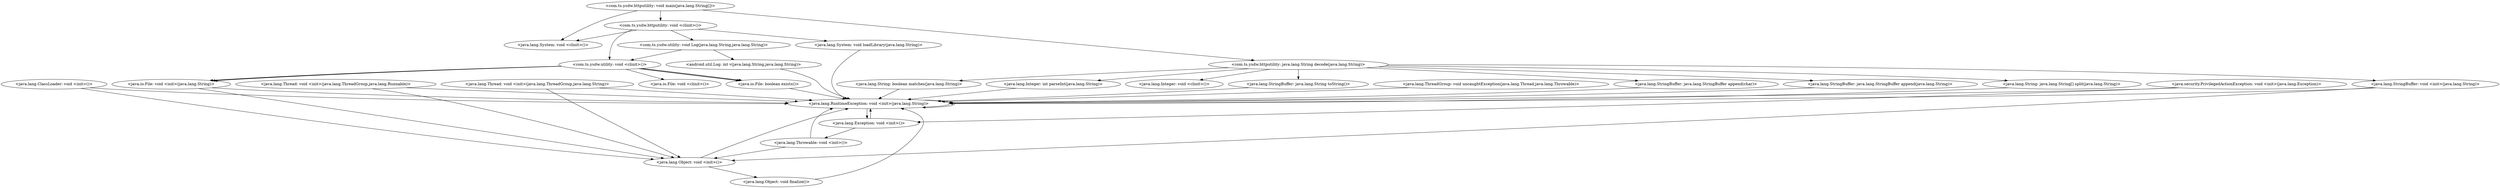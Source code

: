 digraph CallGraph {
"<com.ts.ysdw.httputility: void main(java.lang.String[])>" -> "<com.ts.ysdw.httputility: void <clinit>()>";
"<com.ts.ysdw.httputility: void main(java.lang.String[])>" -> "<com.ts.ysdw.httputility: java.lang.String decode(java.lang.String)>";
"<com.ts.ysdw.httputility: void main(java.lang.String[])>" -> "<java.lang.System: void <clinit>()>";
"<com.ts.ysdw.httputility: void <clinit>()>" -> "<java.lang.System: void <clinit>()>";
"<com.ts.ysdw.httputility: void <clinit>()>" -> "<com.ts.ysdw.utility: void Log(java.lang.String,java.lang.String)>";
"<com.ts.ysdw.httputility: void <clinit>()>" -> "<java.lang.System: void loadLibrary(java.lang.String)>";
"<com.ts.ysdw.httputility: void <clinit>()>" -> "<com.ts.ysdw.utility: void <clinit>()>";
"<java.lang.ThreadGroup: void uncaughtException(java.lang.Thread,java.lang.Throwable)>" -> "<java.lang.RuntimeException: void <init>(java.lang.String)>";
"<java.lang.ClassLoader: void <init>()>" -> "<java.lang.Object: void <init>()>";
"<java.lang.ClassLoader: void <init>()>" -> "<java.lang.RuntimeException: void <init>(java.lang.String)>";
"<java.security.PrivilegedActionException: void <init>(java.lang.Exception)>" -> "<java.lang.Exception: void <init>()>";
"<java.security.PrivilegedActionException: void <init>(java.lang.Exception)>" -> "<java.lang.RuntimeException: void <init>(java.lang.String)>";
"<java.lang.Thread: void <init>(java.lang.ThreadGroup,java.lang.Runnable)>" -> "<java.lang.Object: void <init>()>";
"<java.lang.Thread: void <init>(java.lang.ThreadGroup,java.lang.Runnable)>" -> "<java.lang.RuntimeException: void <init>(java.lang.String)>";
"<java.lang.Thread: void <init>(java.lang.ThreadGroup,java.lang.String)>" -> "<java.lang.Object: void <init>()>";
"<java.lang.Thread: void <init>(java.lang.ThreadGroup,java.lang.String)>" -> "<java.lang.RuntimeException: void <init>(java.lang.String)>";
"<com.ts.ysdw.httputility: java.lang.String decode(java.lang.String)>" -> "<java.lang.Integer: void <clinit>()>";
"<com.ts.ysdw.httputility: java.lang.String decode(java.lang.String)>" -> "<java.lang.Integer: int parseInt(java.lang.String)>";
"<com.ts.ysdw.httputility: java.lang.String decode(java.lang.String)>" -> "<java.lang.StringBuffer: void <init>(java.lang.String)>";
"<com.ts.ysdw.utility: void Log(java.lang.String,java.lang.String)>" -> "<com.ts.ysdw.utility: void <clinit>()>";
"<com.ts.ysdw.utility: void Log(java.lang.String,java.lang.String)>" -> "<android.util.Log: int v(java.lang.String,java.lang.String)>";
"<java.lang.System: void loadLibrary(java.lang.String)>" -> "<java.lang.RuntimeException: void <init>(java.lang.String)>";
"<com.ts.ysdw.utility: void <clinit>()>" -> "<java.io.File: void <clinit>()>";
"<com.ts.ysdw.utility: void <clinit>()>" -> "<java.io.File: void <init>(java.lang.String)>";
"<com.ts.ysdw.utility: void <clinit>()>" -> "<java.io.File: void <init>(java.lang.String)>";
"<com.ts.ysdw.utility: void <clinit>()>" -> "<java.io.File: void <init>(java.lang.String)>";
"<java.lang.RuntimeException: void <init>(java.lang.String)>" -> "<java.lang.Exception: void <init>()>";
"<java.lang.RuntimeException: void <init>(java.lang.String)>" -> "<java.lang.RuntimeException: void <init>(java.lang.String)>";
"<java.lang.Object: void <init>()>" -> "<java.lang.Object: void finalize()>";
"<java.lang.Object: void <init>()>" -> "<java.lang.RuntimeException: void <init>(java.lang.String)>";
"<java.lang.Exception: void <init>()>" -> "<java.lang.Throwable: void <init>()>";
"<java.lang.Exception: void <init>()>" -> "<java.lang.RuntimeException: void <init>(java.lang.String)>";
"<java.lang.Integer: int parseInt(java.lang.String)>" -> "<java.lang.RuntimeException: void <init>(java.lang.String)>";
"<java.lang.StringBuffer: void <init>(java.lang.String)>" -> "<java.lang.Object: void <init>()>";
"<java.lang.StringBuffer: void <init>(java.lang.String)>" -> "<java.lang.RuntimeException: void <init>(java.lang.String)>";
"<android.util.Log: int v(java.lang.String,java.lang.String)>" -> "<java.lang.RuntimeException: void <init>(java.lang.String)>";
"<java.io.File: void <init>(java.lang.String)>" -> "<java.lang.Object: void <init>()>";
"<java.io.File: void <init>(java.lang.String)>" -> "<java.lang.RuntimeException: void <init>(java.lang.String)>";
"<java.lang.Object: void finalize()>" -> "<java.lang.RuntimeException: void <init>(java.lang.String)>";
"<java.lang.Throwable: void <init>()>" -> "<java.lang.Object: void <init>()>";
"<java.lang.Throwable: void <init>()>" -> "<java.lang.RuntimeException: void <init>(java.lang.String)>";
"<com.ts.ysdw.utility: void <clinit>()>" -> "<java.io.File: boolean exists()>";
"<com.ts.ysdw.utility: void <clinit>()>" -> "<java.io.File: boolean exists()>";
"<com.ts.ysdw.utility: void <clinit>()>" -> "<java.io.File: boolean exists()>";
"<java.io.File: boolean exists()>" -> "<java.lang.RuntimeException: void <init>(java.lang.String)>";
"<com.ts.ysdw.httputility: java.lang.String decode(java.lang.String)>" -> "<java.lang.StringBuffer: java.lang.String toString()>";
"<com.ts.ysdw.httputility: java.lang.String decode(java.lang.String)>" -> "<java.lang.StringBuffer: java.lang.StringBuffer append(char)>";
"<com.ts.ysdw.httputility: java.lang.String decode(java.lang.String)>" -> "<java.lang.StringBuffer: java.lang.StringBuffer append(java.lang.String)>";
"<java.lang.StringBuffer: java.lang.String toString()>" -> "<java.lang.RuntimeException: void <init>(java.lang.String)>";
"<java.lang.StringBuffer: java.lang.StringBuffer append(char)>" -> "<java.lang.RuntimeException: void <init>(java.lang.String)>";
"<java.lang.StringBuffer: java.lang.StringBuffer append(java.lang.String)>" -> "<java.lang.RuntimeException: void <init>(java.lang.String)>";
"<com.ts.ysdw.httputility: java.lang.String decode(java.lang.String)>" -> "<java.lang.String: java.lang.String[] split(java.lang.String)>";
"<com.ts.ysdw.httputility: java.lang.String decode(java.lang.String)>" -> "<java.lang.String: boolean matches(java.lang.String)>";
"<java.lang.String: java.lang.String[] split(java.lang.String)>" -> "<java.lang.RuntimeException: void <init>(java.lang.String)>";
"<java.lang.String: boolean matches(java.lang.String)>" -> "<java.lang.RuntimeException: void <init>(java.lang.String)>";
}
